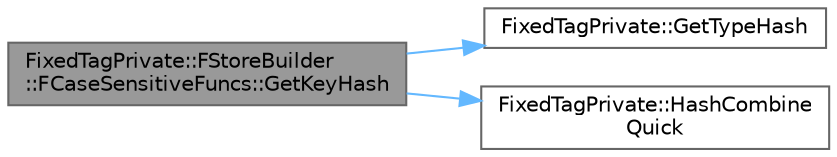 digraph "FixedTagPrivate::FStoreBuilder::FCaseSensitiveFuncs::GetKeyHash"
{
 // INTERACTIVE_SVG=YES
 // LATEX_PDF_SIZE
  bgcolor="transparent";
  edge [fontname=Helvetica,fontsize=10,labelfontname=Helvetica,labelfontsize=10];
  node [fontname=Helvetica,fontsize=10,shape=box,height=0.2,width=0.4];
  rankdir="LR";
  Node1 [id="Node000001",label="FixedTagPrivate::FStoreBuilder\l::FCaseSensitiveFuncs::GetKeyHash",height=0.2,width=0.4,color="gray40", fillcolor="grey60", style="filled", fontcolor="black",tooltip=" "];
  Node1 -> Node2 [id="edge1_Node000001_Node000002",color="steelblue1",style="solid",tooltip=" "];
  Node2 [id="Node000002",label="FixedTagPrivate::GetTypeHash",height=0.2,width=0.4,color="grey40", fillcolor="white", style="filled",URL="$d4/d8a/namespaceFixedTagPrivate.html#a773ee3bb09eee83a9b8edafc552391cf",tooltip=" "];
  Node1 -> Node3 [id="edge2_Node000001_Node000003",color="steelblue1",style="solid",tooltip=" "];
  Node3 [id="Node000003",label="FixedTagPrivate::HashCombine\lQuick",height=0.2,width=0.4,color="grey40", fillcolor="white", style="filled",URL="$d4/d8a/namespaceFixedTagPrivate.html#a2ff3126adfc58175c36eb8e5a0973f1e",tooltip=" "];
}
